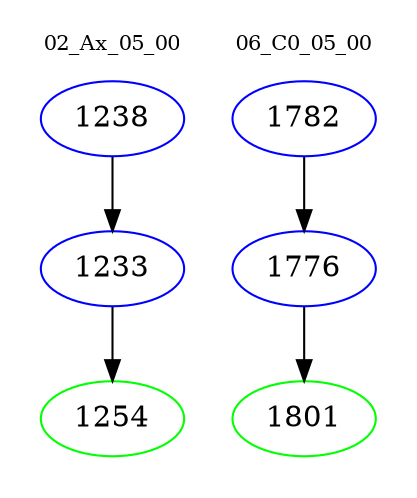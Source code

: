 digraph{
subgraph cluster_0 {
color = white
label = "02_Ax_05_00";
fontsize=10;
T0_1238 [label="1238", color="blue"]
T0_1238 -> T0_1233 [color="black"]
T0_1233 [label="1233", color="blue"]
T0_1233 -> T0_1254 [color="black"]
T0_1254 [label="1254", color="green"]
}
subgraph cluster_1 {
color = white
label = "06_C0_05_00";
fontsize=10;
T1_1782 [label="1782", color="blue"]
T1_1782 -> T1_1776 [color="black"]
T1_1776 [label="1776", color="blue"]
T1_1776 -> T1_1801 [color="black"]
T1_1801 [label="1801", color="green"]
}
}
